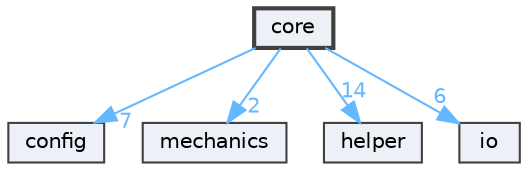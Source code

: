 digraph "core"
{
 // LATEX_PDF_SIZE
  bgcolor="transparent";
  edge [fontname=Helvetica,fontsize=10,labelfontname=Helvetica,labelfontsize=10];
  node [fontname=Helvetica,fontsize=10,shape=box,height=0.2,width=0.4];
  compound=true
  dir_4270bfced15e0e73154b13468c7c9ad9 [label="core", fillcolor="#edf0f7", color="grey25", style="filled,bold", URL="dir_4270bfced15e0e73154b13468c7c9ad9.html",tooltip=""];
  dir_9f351d46ce3cc29445a41dc3a31e6919 [label="config", fillcolor="#edf0f7", color="grey25", style="filled", URL="dir_9f351d46ce3cc29445a41dc3a31e6919.html",tooltip=""];
  dir_f85e6b512652ee2faa4ff4027d5d7588 [label="mechanics", fillcolor="#edf0f7", color="grey25", style="filled", URL="dir_f85e6b512652ee2faa4ff4027d5d7588.html",tooltip=""];
  dir_d634f21e635b1ea642c8b957ecf78b4f [label="helper", fillcolor="#edf0f7", color="grey25", style="filled", URL="dir_d634f21e635b1ea642c8b957ecf78b4f.html",tooltip=""];
  dir_bc161955dc3a3d2485839eba21420d01 [label="io", fillcolor="#edf0f7", color="grey25", style="filled", URL="dir_bc161955dc3a3d2485839eba21420d01.html",tooltip=""];
  dir_4270bfced15e0e73154b13468c7c9ad9->dir_9f351d46ce3cc29445a41dc3a31e6919 [headlabel="7", labeldistance=1.5 headhref="dir_000004_000003.html" href="dir_000004_000003.html" color="steelblue1" fontcolor="steelblue1"];
  dir_4270bfced15e0e73154b13468c7c9ad9->dir_bc161955dc3a3d2485839eba21420d01 [headlabel="6", labeldistance=1.5 headhref="dir_000004_000011.html" href="dir_000004_000011.html" color="steelblue1" fontcolor="steelblue1"];
  dir_4270bfced15e0e73154b13468c7c9ad9->dir_d634f21e635b1ea642c8b957ecf78b4f [headlabel="14", labeldistance=1.5 headhref="dir_000004_000010.html" href="dir_000004_000010.html" color="steelblue1" fontcolor="steelblue1"];
  dir_4270bfced15e0e73154b13468c7c9ad9->dir_f85e6b512652ee2faa4ff4027d5d7588 [headlabel="2", labeldistance=1.5 headhref="dir_000004_000012.html" href="dir_000004_000012.html" color="steelblue1" fontcolor="steelblue1"];
}
